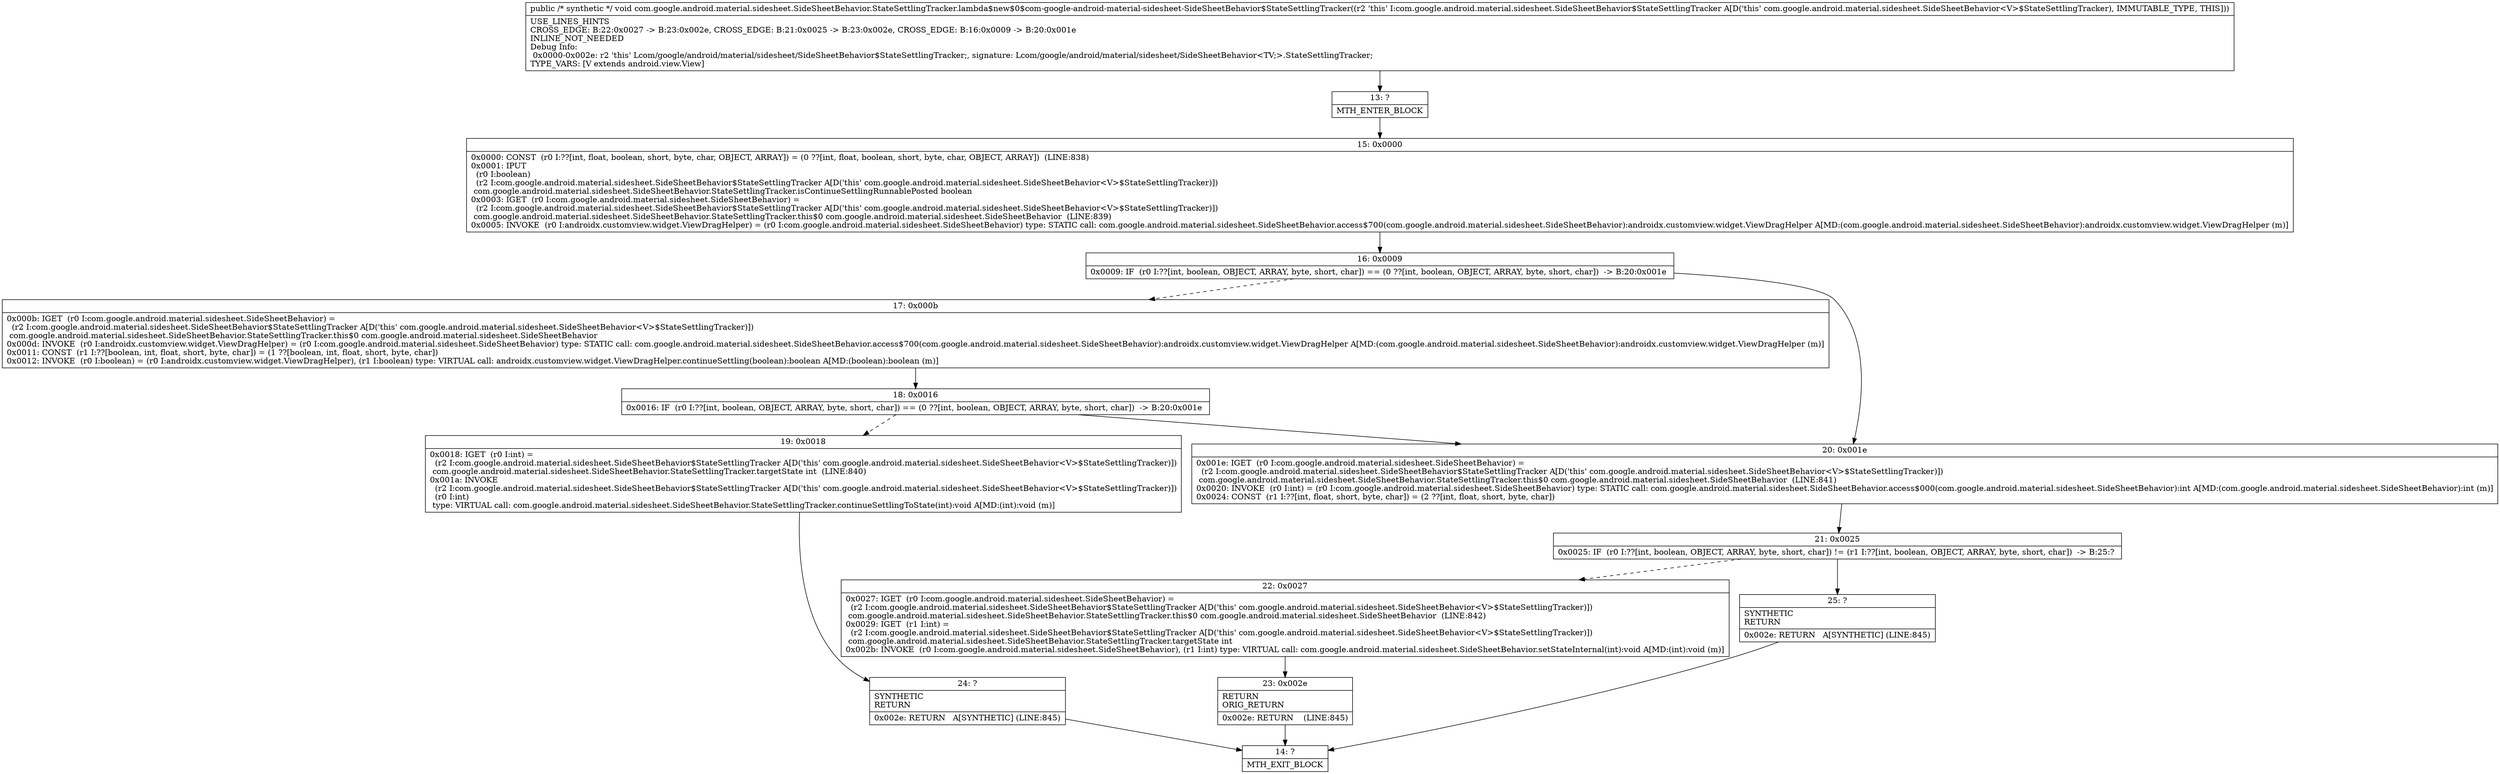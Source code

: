 digraph "CFG forcom.google.android.material.sidesheet.SideSheetBehavior.StateSettlingTracker.lambda$new$0$com\-google\-android\-material\-sidesheet\-SideSheetBehavior$StateSettlingTracker()V" {
Node_13 [shape=record,label="{13\:\ ?|MTH_ENTER_BLOCK\l}"];
Node_15 [shape=record,label="{15\:\ 0x0000|0x0000: CONST  (r0 I:??[int, float, boolean, short, byte, char, OBJECT, ARRAY]) = (0 ??[int, float, boolean, short, byte, char, OBJECT, ARRAY])  (LINE:838)\l0x0001: IPUT  \l  (r0 I:boolean)\l  (r2 I:com.google.android.material.sidesheet.SideSheetBehavior$StateSettlingTracker A[D('this' com.google.android.material.sidesheet.SideSheetBehavior\<V\>$StateSettlingTracker)])\l com.google.android.material.sidesheet.SideSheetBehavior.StateSettlingTracker.isContinueSettlingRunnablePosted boolean \l0x0003: IGET  (r0 I:com.google.android.material.sidesheet.SideSheetBehavior) = \l  (r2 I:com.google.android.material.sidesheet.SideSheetBehavior$StateSettlingTracker A[D('this' com.google.android.material.sidesheet.SideSheetBehavior\<V\>$StateSettlingTracker)])\l com.google.android.material.sidesheet.SideSheetBehavior.StateSettlingTracker.this$0 com.google.android.material.sidesheet.SideSheetBehavior  (LINE:839)\l0x0005: INVOKE  (r0 I:androidx.customview.widget.ViewDragHelper) = (r0 I:com.google.android.material.sidesheet.SideSheetBehavior) type: STATIC call: com.google.android.material.sidesheet.SideSheetBehavior.access$700(com.google.android.material.sidesheet.SideSheetBehavior):androidx.customview.widget.ViewDragHelper A[MD:(com.google.android.material.sidesheet.SideSheetBehavior):androidx.customview.widget.ViewDragHelper (m)]\l}"];
Node_16 [shape=record,label="{16\:\ 0x0009|0x0009: IF  (r0 I:??[int, boolean, OBJECT, ARRAY, byte, short, char]) == (0 ??[int, boolean, OBJECT, ARRAY, byte, short, char])  \-\> B:20:0x001e \l}"];
Node_17 [shape=record,label="{17\:\ 0x000b|0x000b: IGET  (r0 I:com.google.android.material.sidesheet.SideSheetBehavior) = \l  (r2 I:com.google.android.material.sidesheet.SideSheetBehavior$StateSettlingTracker A[D('this' com.google.android.material.sidesheet.SideSheetBehavior\<V\>$StateSettlingTracker)])\l com.google.android.material.sidesheet.SideSheetBehavior.StateSettlingTracker.this$0 com.google.android.material.sidesheet.SideSheetBehavior \l0x000d: INVOKE  (r0 I:androidx.customview.widget.ViewDragHelper) = (r0 I:com.google.android.material.sidesheet.SideSheetBehavior) type: STATIC call: com.google.android.material.sidesheet.SideSheetBehavior.access$700(com.google.android.material.sidesheet.SideSheetBehavior):androidx.customview.widget.ViewDragHelper A[MD:(com.google.android.material.sidesheet.SideSheetBehavior):androidx.customview.widget.ViewDragHelper (m)]\l0x0011: CONST  (r1 I:??[boolean, int, float, short, byte, char]) = (1 ??[boolean, int, float, short, byte, char]) \l0x0012: INVOKE  (r0 I:boolean) = (r0 I:androidx.customview.widget.ViewDragHelper), (r1 I:boolean) type: VIRTUAL call: androidx.customview.widget.ViewDragHelper.continueSettling(boolean):boolean A[MD:(boolean):boolean (m)]\l}"];
Node_18 [shape=record,label="{18\:\ 0x0016|0x0016: IF  (r0 I:??[int, boolean, OBJECT, ARRAY, byte, short, char]) == (0 ??[int, boolean, OBJECT, ARRAY, byte, short, char])  \-\> B:20:0x001e \l}"];
Node_19 [shape=record,label="{19\:\ 0x0018|0x0018: IGET  (r0 I:int) = \l  (r2 I:com.google.android.material.sidesheet.SideSheetBehavior$StateSettlingTracker A[D('this' com.google.android.material.sidesheet.SideSheetBehavior\<V\>$StateSettlingTracker)])\l com.google.android.material.sidesheet.SideSheetBehavior.StateSettlingTracker.targetState int  (LINE:840)\l0x001a: INVOKE  \l  (r2 I:com.google.android.material.sidesheet.SideSheetBehavior$StateSettlingTracker A[D('this' com.google.android.material.sidesheet.SideSheetBehavior\<V\>$StateSettlingTracker)])\l  (r0 I:int)\l type: VIRTUAL call: com.google.android.material.sidesheet.SideSheetBehavior.StateSettlingTracker.continueSettlingToState(int):void A[MD:(int):void (m)]\l}"];
Node_24 [shape=record,label="{24\:\ ?|SYNTHETIC\lRETURN\l|0x002e: RETURN   A[SYNTHETIC] (LINE:845)\l}"];
Node_14 [shape=record,label="{14\:\ ?|MTH_EXIT_BLOCK\l}"];
Node_20 [shape=record,label="{20\:\ 0x001e|0x001e: IGET  (r0 I:com.google.android.material.sidesheet.SideSheetBehavior) = \l  (r2 I:com.google.android.material.sidesheet.SideSheetBehavior$StateSettlingTracker A[D('this' com.google.android.material.sidesheet.SideSheetBehavior\<V\>$StateSettlingTracker)])\l com.google.android.material.sidesheet.SideSheetBehavior.StateSettlingTracker.this$0 com.google.android.material.sidesheet.SideSheetBehavior  (LINE:841)\l0x0020: INVOKE  (r0 I:int) = (r0 I:com.google.android.material.sidesheet.SideSheetBehavior) type: STATIC call: com.google.android.material.sidesheet.SideSheetBehavior.access$000(com.google.android.material.sidesheet.SideSheetBehavior):int A[MD:(com.google.android.material.sidesheet.SideSheetBehavior):int (m)]\l0x0024: CONST  (r1 I:??[int, float, short, byte, char]) = (2 ??[int, float, short, byte, char]) \l}"];
Node_21 [shape=record,label="{21\:\ 0x0025|0x0025: IF  (r0 I:??[int, boolean, OBJECT, ARRAY, byte, short, char]) != (r1 I:??[int, boolean, OBJECT, ARRAY, byte, short, char])  \-\> B:25:? \l}"];
Node_22 [shape=record,label="{22\:\ 0x0027|0x0027: IGET  (r0 I:com.google.android.material.sidesheet.SideSheetBehavior) = \l  (r2 I:com.google.android.material.sidesheet.SideSheetBehavior$StateSettlingTracker A[D('this' com.google.android.material.sidesheet.SideSheetBehavior\<V\>$StateSettlingTracker)])\l com.google.android.material.sidesheet.SideSheetBehavior.StateSettlingTracker.this$0 com.google.android.material.sidesheet.SideSheetBehavior  (LINE:842)\l0x0029: IGET  (r1 I:int) = \l  (r2 I:com.google.android.material.sidesheet.SideSheetBehavior$StateSettlingTracker A[D('this' com.google.android.material.sidesheet.SideSheetBehavior\<V\>$StateSettlingTracker)])\l com.google.android.material.sidesheet.SideSheetBehavior.StateSettlingTracker.targetState int \l0x002b: INVOKE  (r0 I:com.google.android.material.sidesheet.SideSheetBehavior), (r1 I:int) type: VIRTUAL call: com.google.android.material.sidesheet.SideSheetBehavior.setStateInternal(int):void A[MD:(int):void (m)]\l}"];
Node_23 [shape=record,label="{23\:\ 0x002e|RETURN\lORIG_RETURN\l|0x002e: RETURN    (LINE:845)\l}"];
Node_25 [shape=record,label="{25\:\ ?|SYNTHETIC\lRETURN\l|0x002e: RETURN   A[SYNTHETIC] (LINE:845)\l}"];
MethodNode[shape=record,label="{public \/* synthetic *\/ void com.google.android.material.sidesheet.SideSheetBehavior.StateSettlingTracker.lambda$new$0$com\-google\-android\-material\-sidesheet\-SideSheetBehavior$StateSettlingTracker((r2 'this' I:com.google.android.material.sidesheet.SideSheetBehavior$StateSettlingTracker A[D('this' com.google.android.material.sidesheet.SideSheetBehavior\<V\>$StateSettlingTracker), IMMUTABLE_TYPE, THIS]))  | USE_LINES_HINTS\lCROSS_EDGE: B:22:0x0027 \-\> B:23:0x002e, CROSS_EDGE: B:21:0x0025 \-\> B:23:0x002e, CROSS_EDGE: B:16:0x0009 \-\> B:20:0x001e\lINLINE_NOT_NEEDED\lDebug Info:\l  0x0000\-0x002e: r2 'this' Lcom\/google\/android\/material\/sidesheet\/SideSheetBehavior$StateSettlingTracker;, signature: Lcom\/google\/android\/material\/sidesheet\/SideSheetBehavior\<TV;\>.StateSettlingTracker;\lTYPE_VARS: [V extends android.view.View]\l}"];
MethodNode -> Node_13;Node_13 -> Node_15;
Node_15 -> Node_16;
Node_16 -> Node_17[style=dashed];
Node_16 -> Node_20;
Node_17 -> Node_18;
Node_18 -> Node_19[style=dashed];
Node_18 -> Node_20;
Node_19 -> Node_24;
Node_24 -> Node_14;
Node_20 -> Node_21;
Node_21 -> Node_22[style=dashed];
Node_21 -> Node_25;
Node_22 -> Node_23;
Node_23 -> Node_14;
Node_25 -> Node_14;
}

